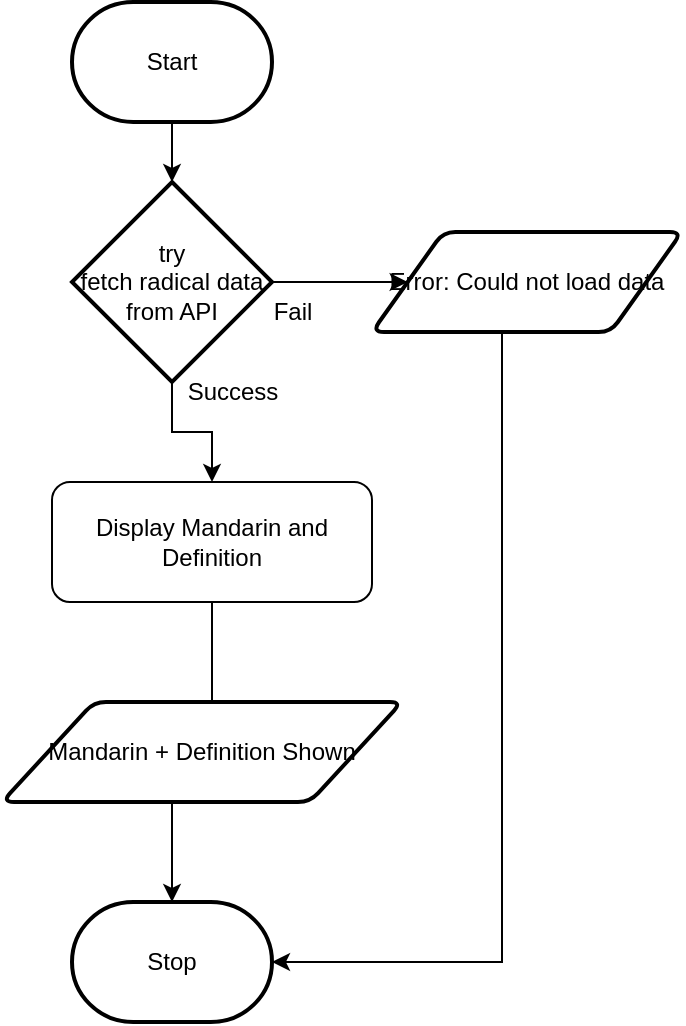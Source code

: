 <mxfile>
    <diagram id="HIP3nbAZw_EuaXWnEj3U" name="Page-1">
        <mxGraphModel dx="846" dy="662" grid="1" gridSize="10" guides="1" tooltips="1" connect="1" arrows="1" fold="1" page="1" pageScale="1" pageWidth="850" pageHeight="1100" math="0" shadow="0">
            <root>
                <mxCell id="0"/>
                <mxCell id="1" parent="0"/>
                <mxCell id="7" style="edgeStyle=orthogonalEdgeStyle;html=1;rounded=0;" edge="1" parent="1" source="17" target="9">
                    <mxGeometry relative="1" as="geometry"/>
                </mxCell>
                <mxCell id="8" value="Start" style="strokeWidth=2;html=1;shape=mxgraph.flowchart.terminator;whiteSpace=wrap;" vertex="1" parent="1">
                    <mxGeometry x="255" y="150" width="100" height="60" as="geometry"/>
                </mxCell>
                <mxCell id="9" value="Stop" style="strokeWidth=2;html=1;shape=mxgraph.flowchart.terminator;whiteSpace=wrap;" vertex="1" parent="1">
                    <mxGeometry x="255" y="600" width="100" height="60" as="geometry"/>
                </mxCell>
                <mxCell id="10" value="" style="edgeStyle=orthogonalEdgeStyle;html=1;rounded=0;" edge="1" parent="1" source="8" target="12">
                    <mxGeometry relative="1" as="geometry">
                        <mxPoint x="305" y="210" as="sourcePoint"/>
                        <mxPoint x="305" y="470" as="targetPoint"/>
                    </mxGeometry>
                </mxCell>
                <mxCell id="11" value="" style="edgeStyle=none;html=1;" edge="1" parent="1" source="12" target="13">
                    <mxGeometry relative="1" as="geometry"/>
                </mxCell>
                <mxCell id="12" value="try&lt;div&gt;fetch radical data from API&lt;/div&gt;" style="strokeWidth=2;html=1;shape=mxgraph.flowchart.decision;whiteSpace=wrap;" vertex="1" parent="1">
                    <mxGeometry x="255" y="240" width="100" height="100" as="geometry"/>
                </mxCell>
                <mxCell id="19" style="edgeStyle=elbowEdgeStyle;html=1;rounded=0;" edge="1" parent="1" source="13" target="9">
                    <mxGeometry relative="1" as="geometry">
                        <mxPoint x="480" y="650" as="targetPoint"/>
                        <Array as="points">
                            <mxPoint x="470" y="460"/>
                        </Array>
                    </mxGeometry>
                </mxCell>
                <mxCell id="13" value="Error: Could not load data" style="shape=parallelogram;html=1;strokeWidth=2;perimeter=parallelogramPerimeter;whiteSpace=wrap;rounded=1;arcSize=12;size=0.23;" vertex="1" parent="1">
                    <mxGeometry x="405" y="265" width="155" height="50" as="geometry"/>
                </mxCell>
                <mxCell id="14" value="Fail" style="text;html=1;align=center;verticalAlign=middle;resizable=0;points=[];autosize=1;strokeColor=none;fillColor=none;" vertex="1" parent="1">
                    <mxGeometry x="345" y="290" width="40" height="30" as="geometry"/>
                </mxCell>
                <mxCell id="15" value="Success" style="text;html=1;align=center;verticalAlign=middle;resizable=0;points=[];autosize=1;strokeColor=none;fillColor=none;" vertex="1" parent="1">
                    <mxGeometry x="300" y="330" width="70" height="30" as="geometry"/>
                </mxCell>
                <mxCell id="16" value="" style="edgeStyle=orthogonalEdgeStyle;html=1;rounded=0;" edge="1" parent="1" source="12" target="17">
                    <mxGeometry relative="1" as="geometry">
                        <mxPoint x="305" y="340" as="sourcePoint"/>
                        <mxPoint x="305" y="560" as="targetPoint"/>
                    </mxGeometry>
                </mxCell>
                <mxCell id="17" value="Display Mandarin and Definition" style="rounded=1;whiteSpace=wrap;html=1;" vertex="1" parent="1">
                    <mxGeometry x="245" y="390" width="160" height="60" as="geometry"/>
                </mxCell>
                <mxCell id="18" value="Mandarin + Definition Shown" style="shape=parallelogram;html=1;strokeWidth=2;perimeter=parallelogramPerimeter;whiteSpace=wrap;rounded=1;arcSize=12;size=0.23;" vertex="1" parent="1">
                    <mxGeometry x="220" y="500" width="200" height="50" as="geometry"/>
                </mxCell>
            </root>
        </mxGraphModel>
    </diagram>
</mxfile>